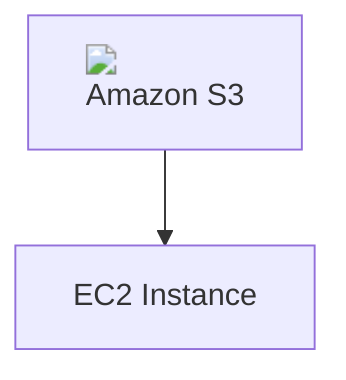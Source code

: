 graph TD;
  A["<img src='https://raw.githubusercontent.com/matthewhand/aws-svg-icons/main/docs/Architecture-Service-Icons_07302021/Arch_Storage/64/Arch_Amazon-Simple-Storage-Service_64.svg'> Amazon S3"] --> B[EC2 Instance];